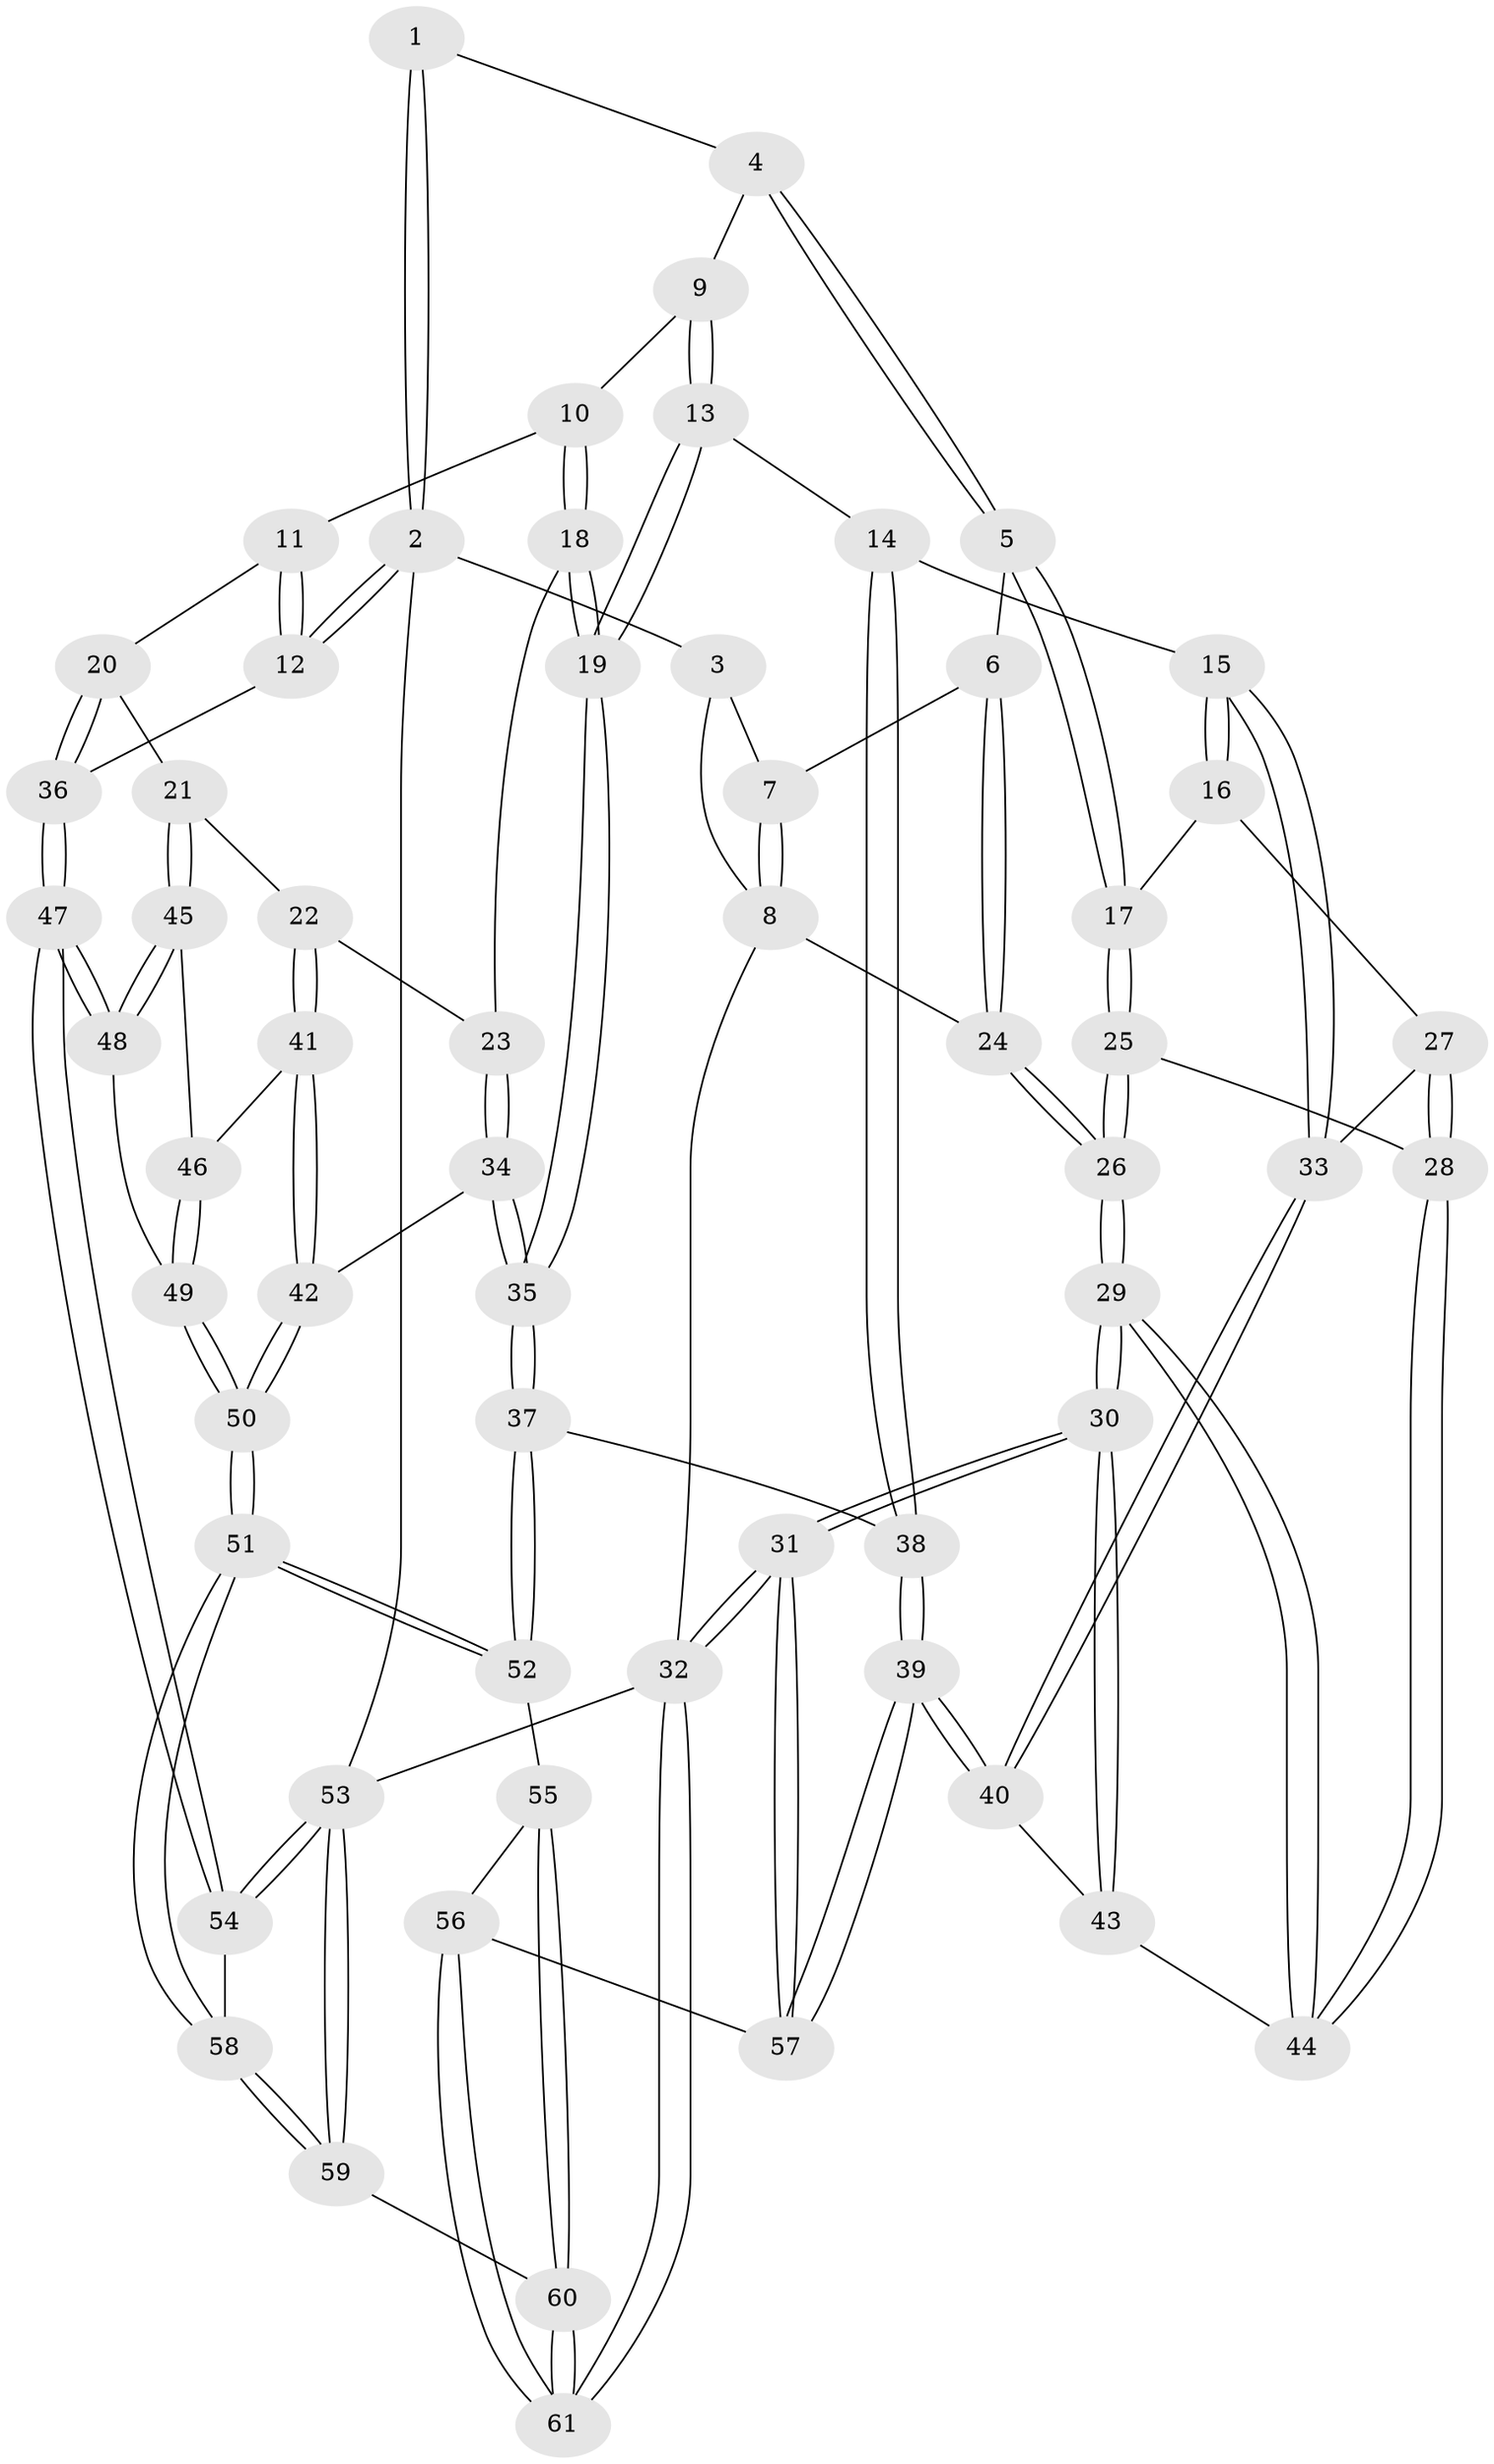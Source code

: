 // Generated by graph-tools (version 1.1) at 2025/03/03/09/25 03:03:14]
// undirected, 61 vertices, 149 edges
graph export_dot {
graph [start="1"]
  node [color=gray90,style=filled];
  1 [pos="+0.6215320447773789+0"];
  2 [pos="+1+0"];
  3 [pos="+0.24074610315659672+0"];
  4 [pos="+0.6223926722391792+0.1809782900504352"];
  5 [pos="+0.26458872949409873+0.2772009137963375"];
  6 [pos="+0.24230126295771204+0.25343490853722894"];
  7 [pos="+0.20240164152038048+0.09027227034275011"];
  8 [pos="+0+0.04612166436641795"];
  9 [pos="+0.6586921954002455+0.21975364671528383"];
  10 [pos="+0.6774893512154827+0.23145425163002176"];
  11 [pos="+0.7016063499944276+0.2372601429150502"];
  12 [pos="+1+0"];
  13 [pos="+0.5138198148638381+0.48661593752965354"];
  14 [pos="+0.40358371558661826+0.5068347655292285"];
  15 [pos="+0.3903739067403095+0.5024442891461259"];
  16 [pos="+0.27988799851509166+0.33336289469665153"];
  17 [pos="+0.26356553875861993+0.29811742962795884"];
  18 [pos="+0.6778342957872541+0.5112939343279262"];
  19 [pos="+0.5930751898954282+0.5539560709072335"];
  20 [pos="+0.9989707915198873+0.37122670790811585"];
  21 [pos="+0.8557929590735533+0.5316722713994979"];
  22 [pos="+0.8208669778191386+0.5425286376884122"];
  23 [pos="+0.7238719662005672+0.54478820512877"];
  24 [pos="+0+0.2822668444129616"];
  25 [pos="+0.0776239848728619+0.509057809168007"];
  26 [pos="+0+0.5528169127748448"];
  27 [pos="+0.22837311205040603+0.5773099527739984"];
  28 [pos="+0.18551851145353776+0.6368709349212823"];
  29 [pos="+0+0.9370138521997264"];
  30 [pos="+0+1"];
  31 [pos="+0+1"];
  32 [pos="+0+1"];
  33 [pos="+0.3661938802179958+0.541634224050576"];
  34 [pos="+0.7039538145154349+0.6508601451436608"];
  35 [pos="+0.5744722912500676+0.6599747039161392"];
  36 [pos="+1+0.3659345654935932"];
  37 [pos="+0.560862331192579+0.6760500030933404"];
  38 [pos="+0.4942581123579884+0.6648904382073589"];
  39 [pos="+0.3329753741018234+0.7617949915287907"];
  40 [pos="+0.29982373461969536+0.7202141179871335"];
  41 [pos="+0.7680852351875133+0.6678184933842765"];
  42 [pos="+0.7438544965296956+0.6906237638494613"];
  43 [pos="+0.28704688251164084+0.715277455809309"];
  44 [pos="+0.19099774314120457+0.6564826040819812"];
  45 [pos="+0.8674817380847862+0.6218466363434296"];
  46 [pos="+0.8484343238308992+0.6509024211428162"];
  47 [pos="+1+0.7070750091516592"];
  48 [pos="+0.9998071788930858+0.7388836344366488"];
  49 [pos="+0.838972296719666+0.8153417215138639"];
  50 [pos="+0.777964762901333+0.8621988012872228"];
  51 [pos="+0.7731643408766662+0.8708529675707273"];
  52 [pos="+0.5945554145085388+0.8039892866598235"];
  53 [pos="+1+1"];
  54 [pos="+1+0.8749877328551209"];
  55 [pos="+0.49962193953510337+0.8647037149176029"];
  56 [pos="+0.39369396333240697+0.8546428229720007"];
  57 [pos="+0.333291260583857+0.7637535245706042"];
  58 [pos="+0.7824755413518387+0.9339235669124246"];
  59 [pos="+0.7597133772537864+1"];
  60 [pos="+0.6130144200792632+1"];
  61 [pos="+0.24336262433832778+1"];
  1 -- 2;
  1 -- 2;
  1 -- 4;
  2 -- 3;
  2 -- 12;
  2 -- 12;
  2 -- 53;
  3 -- 7;
  3 -- 8;
  4 -- 5;
  4 -- 5;
  4 -- 9;
  5 -- 6;
  5 -- 17;
  5 -- 17;
  6 -- 7;
  6 -- 24;
  6 -- 24;
  7 -- 8;
  7 -- 8;
  8 -- 24;
  8 -- 32;
  9 -- 10;
  9 -- 13;
  9 -- 13;
  10 -- 11;
  10 -- 18;
  10 -- 18;
  11 -- 12;
  11 -- 12;
  11 -- 20;
  12 -- 36;
  13 -- 14;
  13 -- 19;
  13 -- 19;
  14 -- 15;
  14 -- 38;
  14 -- 38;
  15 -- 16;
  15 -- 16;
  15 -- 33;
  15 -- 33;
  16 -- 17;
  16 -- 27;
  17 -- 25;
  17 -- 25;
  18 -- 19;
  18 -- 19;
  18 -- 23;
  19 -- 35;
  19 -- 35;
  20 -- 21;
  20 -- 36;
  20 -- 36;
  21 -- 22;
  21 -- 45;
  21 -- 45;
  22 -- 23;
  22 -- 41;
  22 -- 41;
  23 -- 34;
  23 -- 34;
  24 -- 26;
  24 -- 26;
  25 -- 26;
  25 -- 26;
  25 -- 28;
  26 -- 29;
  26 -- 29;
  27 -- 28;
  27 -- 28;
  27 -- 33;
  28 -- 44;
  28 -- 44;
  29 -- 30;
  29 -- 30;
  29 -- 44;
  29 -- 44;
  30 -- 31;
  30 -- 31;
  30 -- 43;
  30 -- 43;
  31 -- 32;
  31 -- 32;
  31 -- 57;
  31 -- 57;
  32 -- 61;
  32 -- 61;
  32 -- 53;
  33 -- 40;
  33 -- 40;
  34 -- 35;
  34 -- 35;
  34 -- 42;
  35 -- 37;
  35 -- 37;
  36 -- 47;
  36 -- 47;
  37 -- 38;
  37 -- 52;
  37 -- 52;
  38 -- 39;
  38 -- 39;
  39 -- 40;
  39 -- 40;
  39 -- 57;
  39 -- 57;
  40 -- 43;
  41 -- 42;
  41 -- 42;
  41 -- 46;
  42 -- 50;
  42 -- 50;
  43 -- 44;
  45 -- 46;
  45 -- 48;
  45 -- 48;
  46 -- 49;
  46 -- 49;
  47 -- 48;
  47 -- 48;
  47 -- 54;
  47 -- 54;
  48 -- 49;
  49 -- 50;
  49 -- 50;
  50 -- 51;
  50 -- 51;
  51 -- 52;
  51 -- 52;
  51 -- 58;
  51 -- 58;
  52 -- 55;
  53 -- 54;
  53 -- 54;
  53 -- 59;
  53 -- 59;
  54 -- 58;
  55 -- 56;
  55 -- 60;
  55 -- 60;
  56 -- 57;
  56 -- 61;
  56 -- 61;
  58 -- 59;
  58 -- 59;
  59 -- 60;
  60 -- 61;
  60 -- 61;
}
